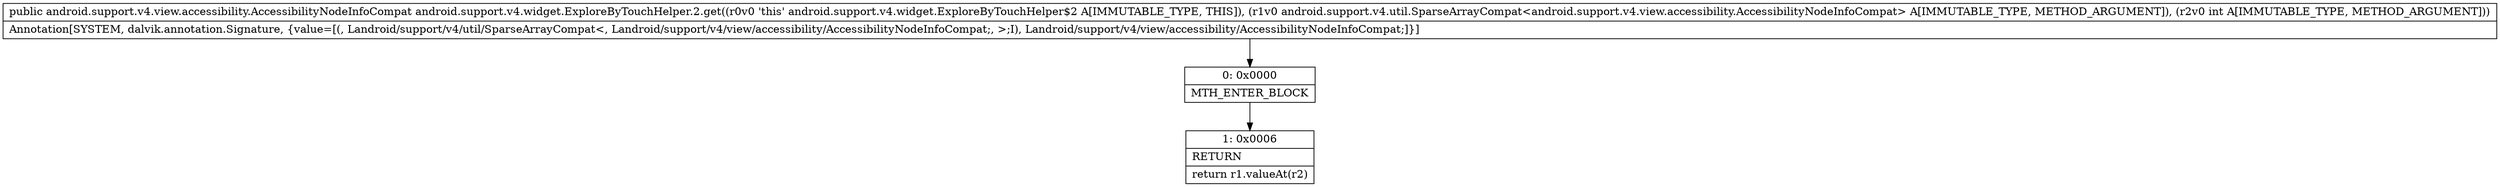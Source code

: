 digraph "CFG forandroid.support.v4.widget.ExploreByTouchHelper.2.get(Landroid\/support\/v4\/util\/SparseArrayCompat;I)Landroid\/support\/v4\/view\/accessibility\/AccessibilityNodeInfoCompat;" {
Node_0 [shape=record,label="{0\:\ 0x0000|MTH_ENTER_BLOCK\l}"];
Node_1 [shape=record,label="{1\:\ 0x0006|RETURN\l|return r1.valueAt(r2)\l}"];
MethodNode[shape=record,label="{public android.support.v4.view.accessibility.AccessibilityNodeInfoCompat android.support.v4.widget.ExploreByTouchHelper.2.get((r0v0 'this' android.support.v4.widget.ExploreByTouchHelper$2 A[IMMUTABLE_TYPE, THIS]), (r1v0 android.support.v4.util.SparseArrayCompat\<android.support.v4.view.accessibility.AccessibilityNodeInfoCompat\> A[IMMUTABLE_TYPE, METHOD_ARGUMENT]), (r2v0 int A[IMMUTABLE_TYPE, METHOD_ARGUMENT]))  | Annotation[SYSTEM, dalvik.annotation.Signature, \{value=[(, Landroid\/support\/v4\/util\/SparseArrayCompat\<, Landroid\/support\/v4\/view\/accessibility\/AccessibilityNodeInfoCompat;, \>;I), Landroid\/support\/v4\/view\/accessibility\/AccessibilityNodeInfoCompat;]\}]\l}"];
MethodNode -> Node_0;
Node_0 -> Node_1;
}


